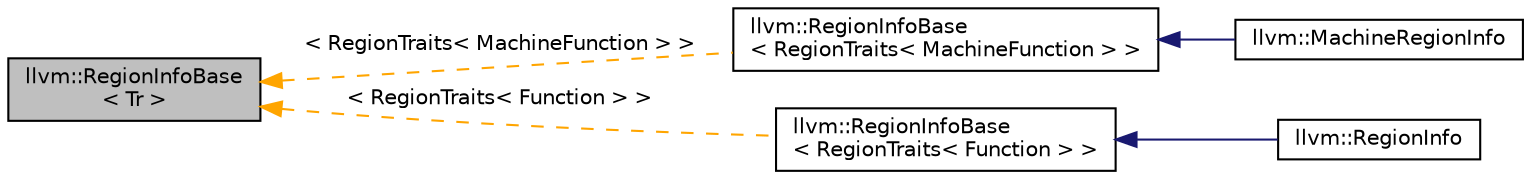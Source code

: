 digraph "llvm::RegionInfoBase&lt; Tr &gt;"
{
 // LATEX_PDF_SIZE
  bgcolor="transparent";
  edge [fontname="Helvetica",fontsize="10",labelfontname="Helvetica",labelfontsize="10"];
  node [fontname="Helvetica",fontsize="10",shape="box"];
  rankdir="LR";
  Node1 [label="llvm::RegionInfoBase\l\< Tr \>",height=0.2,width=0.4,color="black", fillcolor="grey75", style="filled", fontcolor="black",tooltip="Analysis that detects all canonical Regions."];
  Node1 -> Node2 [dir="back",color="orange",fontsize="10",style="dashed",label=" \< RegionTraits\< MachineFunction \> \>" ,fontname="Helvetica"];
  Node2 [label="llvm::RegionInfoBase\l\< RegionTraits\< MachineFunction \> \>",height=0.2,width=0.4,color="black",URL="$classllvm_1_1RegionInfoBase.html",tooltip=" "];
  Node2 -> Node3 [dir="back",color="midnightblue",fontsize="10",style="solid",fontname="Helvetica"];
  Node3 [label="llvm::MachineRegionInfo",height=0.2,width=0.4,color="black",URL="$classllvm_1_1MachineRegionInfo.html",tooltip=" "];
  Node1 -> Node4 [dir="back",color="orange",fontsize="10",style="dashed",label=" \< RegionTraits\< Function \> \>" ,fontname="Helvetica"];
  Node4 [label="llvm::RegionInfoBase\l\< RegionTraits\< Function \> \>",height=0.2,width=0.4,color="black",URL="$classllvm_1_1RegionInfoBase.html",tooltip=" "];
  Node4 -> Node5 [dir="back",color="midnightblue",fontsize="10",style="solid",fontname="Helvetica"];
  Node5 [label="llvm::RegionInfo",height=0.2,width=0.4,color="black",URL="$classllvm_1_1RegionInfo.html",tooltip=" "];
}
